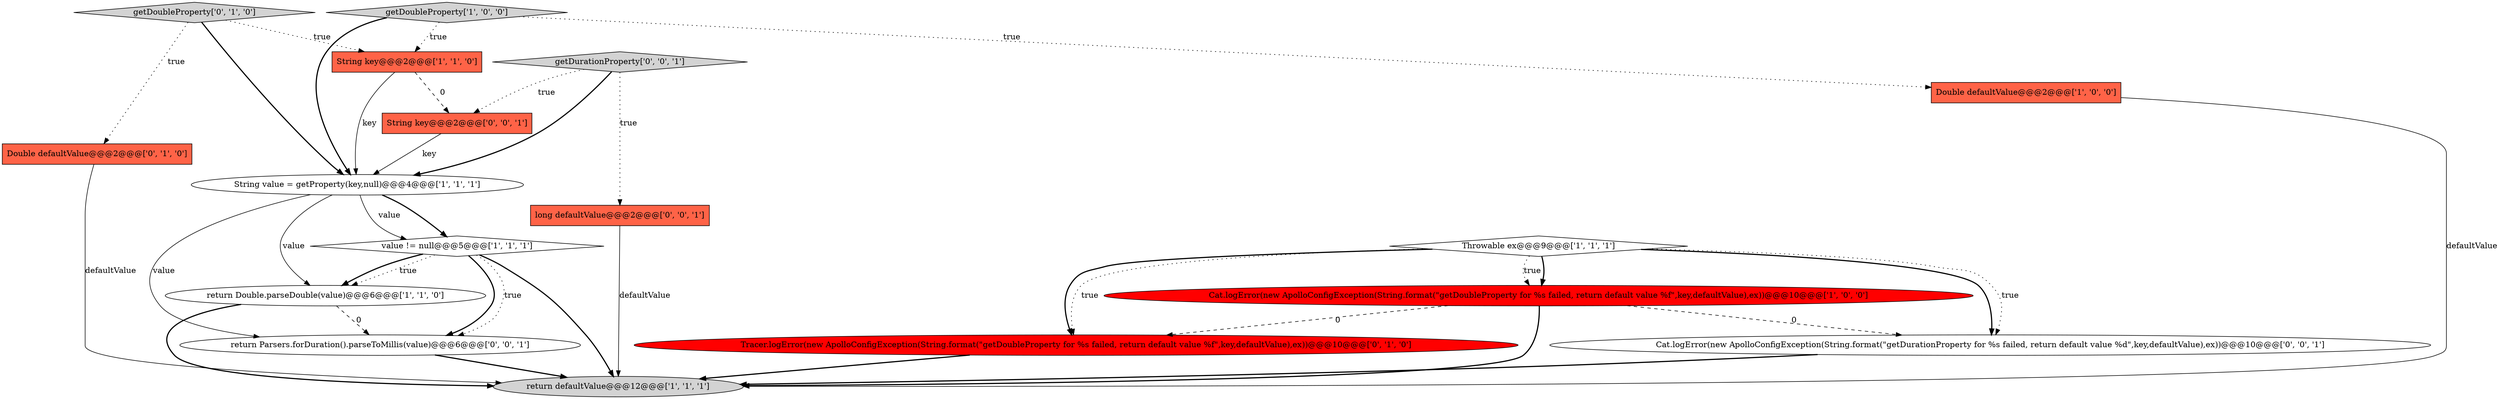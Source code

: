 digraph {
3 [style = filled, label = "Throwable ex@@@9@@@['1', '1', '1']", fillcolor = white, shape = diamond image = "AAA0AAABBB1BBB"];
12 [style = filled, label = "return Parsers.forDuration().parseToMillis(value)@@@6@@@['0', '0', '1']", fillcolor = white, shape = ellipse image = "AAA0AAABBB3BBB"];
14 [style = filled, label = "Cat.logError(new ApolloConfigException(String.format(\"getDurationProperty for %s failed, return default value %d\",key,defaultValue),ex))@@@10@@@['0', '0', '1']", fillcolor = white, shape = ellipse image = "AAA0AAABBB3BBB"];
2 [style = filled, label = "Double defaultValue@@@2@@@['1', '0', '0']", fillcolor = tomato, shape = box image = "AAA0AAABBB1BBB"];
1 [style = filled, label = "return defaultValue@@@12@@@['1', '1', '1']", fillcolor = lightgray, shape = ellipse image = "AAA0AAABBB1BBB"];
9 [style = filled, label = "getDoubleProperty['0', '1', '0']", fillcolor = lightgray, shape = diamond image = "AAA0AAABBB2BBB"];
4 [style = filled, label = "value != null@@@5@@@['1', '1', '1']", fillcolor = white, shape = diamond image = "AAA0AAABBB1BBB"];
8 [style = filled, label = "String key@@@2@@@['1', '1', '0']", fillcolor = tomato, shape = box image = "AAA0AAABBB1BBB"];
6 [style = filled, label = "Cat.logError(new ApolloConfigException(String.format(\"getDoubleProperty for %s failed, return default value %f\",key,defaultValue),ex))@@@10@@@['1', '0', '0']", fillcolor = red, shape = ellipse image = "AAA1AAABBB1BBB"];
10 [style = filled, label = "Double defaultValue@@@2@@@['0', '1', '0']", fillcolor = tomato, shape = box image = "AAA0AAABBB2BBB"];
0 [style = filled, label = "return Double.parseDouble(value)@@@6@@@['1', '1', '0']", fillcolor = white, shape = ellipse image = "AAA0AAABBB1BBB"];
11 [style = filled, label = "Tracer.logError(new ApolloConfigException(String.format(\"getDoubleProperty for %s failed, return default value %f\",key,defaultValue),ex))@@@10@@@['0', '1', '0']", fillcolor = red, shape = ellipse image = "AAA1AAABBB2BBB"];
13 [style = filled, label = "long defaultValue@@@2@@@['0', '0', '1']", fillcolor = tomato, shape = box image = "AAA0AAABBB3BBB"];
16 [style = filled, label = "getDurationProperty['0', '0', '1']", fillcolor = lightgray, shape = diamond image = "AAA0AAABBB3BBB"];
7 [style = filled, label = "String value = getProperty(key,null)@@@4@@@['1', '1', '1']", fillcolor = white, shape = ellipse image = "AAA0AAABBB1BBB"];
5 [style = filled, label = "getDoubleProperty['1', '0', '0']", fillcolor = lightgray, shape = diamond image = "AAA0AAABBB1BBB"];
15 [style = filled, label = "String key@@@2@@@['0', '0', '1']", fillcolor = tomato, shape = box image = "AAA0AAABBB3BBB"];
3->11 [style = dotted, label="true"];
7->12 [style = solid, label="value"];
13->1 [style = solid, label="defaultValue"];
16->13 [style = dotted, label="true"];
10->1 [style = solid, label="defaultValue"];
11->1 [style = bold, label=""];
4->0 [style = dotted, label="true"];
3->14 [style = bold, label=""];
6->11 [style = dashed, label="0"];
8->15 [style = dashed, label="0"];
16->7 [style = bold, label=""];
3->11 [style = bold, label=""];
7->0 [style = solid, label="value"];
3->6 [style = bold, label=""];
7->4 [style = bold, label=""];
0->12 [style = dashed, label="0"];
6->14 [style = dashed, label="0"];
3->6 [style = dotted, label="true"];
9->7 [style = bold, label=""];
12->1 [style = bold, label=""];
14->1 [style = bold, label=""];
3->14 [style = dotted, label="true"];
4->0 [style = bold, label=""];
15->7 [style = solid, label="key"];
9->8 [style = dotted, label="true"];
6->1 [style = bold, label=""];
8->7 [style = solid, label="key"];
7->4 [style = solid, label="value"];
0->1 [style = bold, label=""];
4->12 [style = bold, label=""];
5->7 [style = bold, label=""];
4->1 [style = bold, label=""];
5->8 [style = dotted, label="true"];
4->12 [style = dotted, label="true"];
9->10 [style = dotted, label="true"];
2->1 [style = solid, label="defaultValue"];
5->2 [style = dotted, label="true"];
16->15 [style = dotted, label="true"];
}
